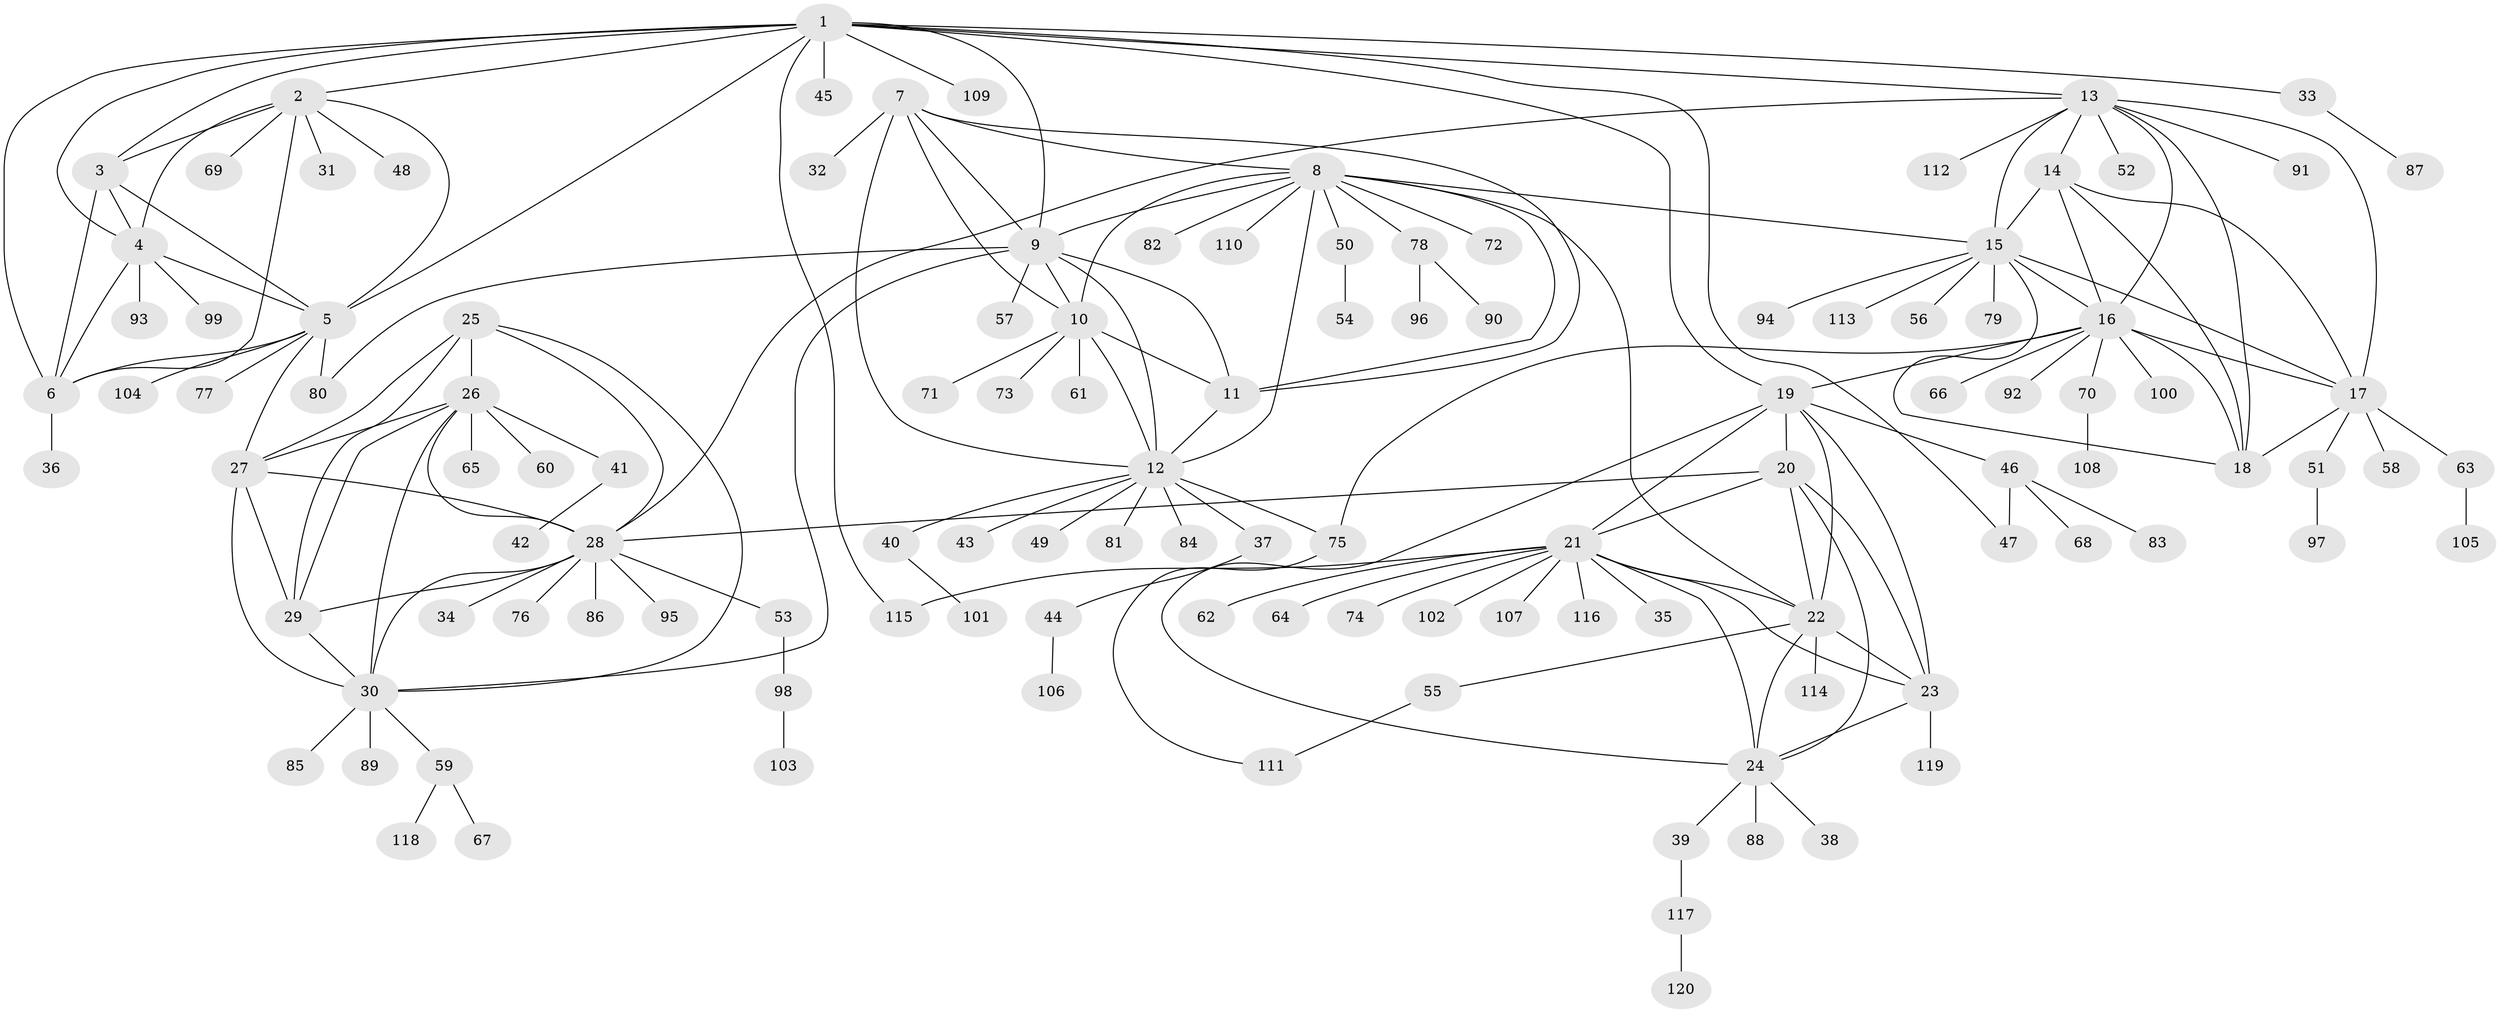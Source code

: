 // coarse degree distribution, {7: 0.05405405405405406, 2: 0.1891891891891892, 4: 0.16216216216216217, 5: 0.13513513513513514, 6: 0.08108108108108109, 8: 0.02702702702702703, 1: 0.32432432432432434, 3: 0.02702702702702703}
// Generated by graph-tools (version 1.1) at 2025/52/03/04/25 22:52:25]
// undirected, 120 vertices, 180 edges
graph export_dot {
  node [color=gray90,style=filled];
  1;
  2;
  3;
  4;
  5;
  6;
  7;
  8;
  9;
  10;
  11;
  12;
  13;
  14;
  15;
  16;
  17;
  18;
  19;
  20;
  21;
  22;
  23;
  24;
  25;
  26;
  27;
  28;
  29;
  30;
  31;
  32;
  33;
  34;
  35;
  36;
  37;
  38;
  39;
  40;
  41;
  42;
  43;
  44;
  45;
  46;
  47;
  48;
  49;
  50;
  51;
  52;
  53;
  54;
  55;
  56;
  57;
  58;
  59;
  60;
  61;
  62;
  63;
  64;
  65;
  66;
  67;
  68;
  69;
  70;
  71;
  72;
  73;
  74;
  75;
  76;
  77;
  78;
  79;
  80;
  81;
  82;
  83;
  84;
  85;
  86;
  87;
  88;
  89;
  90;
  91;
  92;
  93;
  94;
  95;
  96;
  97;
  98;
  99;
  100;
  101;
  102;
  103;
  104;
  105;
  106;
  107;
  108;
  109;
  110;
  111;
  112;
  113;
  114;
  115;
  116;
  117;
  118;
  119;
  120;
  1 -- 2;
  1 -- 3;
  1 -- 4;
  1 -- 5;
  1 -- 6;
  1 -- 9;
  1 -- 13;
  1 -- 19;
  1 -- 33;
  1 -- 45;
  1 -- 47;
  1 -- 109;
  1 -- 115;
  2 -- 3;
  2 -- 4;
  2 -- 5;
  2 -- 6;
  2 -- 31;
  2 -- 48;
  2 -- 69;
  3 -- 4;
  3 -- 5;
  3 -- 6;
  4 -- 5;
  4 -- 6;
  4 -- 93;
  4 -- 99;
  5 -- 6;
  5 -- 27;
  5 -- 77;
  5 -- 80;
  5 -- 104;
  6 -- 36;
  7 -- 8;
  7 -- 9;
  7 -- 10;
  7 -- 11;
  7 -- 12;
  7 -- 32;
  8 -- 9;
  8 -- 10;
  8 -- 11;
  8 -- 12;
  8 -- 15;
  8 -- 22;
  8 -- 50;
  8 -- 72;
  8 -- 78;
  8 -- 82;
  8 -- 110;
  9 -- 10;
  9 -- 11;
  9 -- 12;
  9 -- 30;
  9 -- 57;
  9 -- 80;
  10 -- 11;
  10 -- 12;
  10 -- 61;
  10 -- 71;
  10 -- 73;
  11 -- 12;
  12 -- 37;
  12 -- 40;
  12 -- 43;
  12 -- 49;
  12 -- 75;
  12 -- 81;
  12 -- 84;
  13 -- 14;
  13 -- 15;
  13 -- 16;
  13 -- 17;
  13 -- 18;
  13 -- 28;
  13 -- 52;
  13 -- 91;
  13 -- 112;
  14 -- 15;
  14 -- 16;
  14 -- 17;
  14 -- 18;
  15 -- 16;
  15 -- 17;
  15 -- 18;
  15 -- 56;
  15 -- 79;
  15 -- 94;
  15 -- 113;
  16 -- 17;
  16 -- 18;
  16 -- 19;
  16 -- 66;
  16 -- 70;
  16 -- 75;
  16 -- 92;
  16 -- 100;
  17 -- 18;
  17 -- 51;
  17 -- 58;
  17 -- 63;
  19 -- 20;
  19 -- 21;
  19 -- 22;
  19 -- 23;
  19 -- 24;
  19 -- 46;
  20 -- 21;
  20 -- 22;
  20 -- 23;
  20 -- 24;
  20 -- 28;
  21 -- 22;
  21 -- 23;
  21 -- 24;
  21 -- 35;
  21 -- 62;
  21 -- 64;
  21 -- 74;
  21 -- 102;
  21 -- 107;
  21 -- 115;
  21 -- 116;
  22 -- 23;
  22 -- 24;
  22 -- 55;
  22 -- 114;
  23 -- 24;
  23 -- 119;
  24 -- 38;
  24 -- 39;
  24 -- 88;
  25 -- 26;
  25 -- 27;
  25 -- 28;
  25 -- 29;
  25 -- 30;
  26 -- 27;
  26 -- 28;
  26 -- 29;
  26 -- 30;
  26 -- 41;
  26 -- 60;
  26 -- 65;
  27 -- 28;
  27 -- 29;
  27 -- 30;
  28 -- 29;
  28 -- 30;
  28 -- 34;
  28 -- 53;
  28 -- 76;
  28 -- 86;
  28 -- 95;
  29 -- 30;
  30 -- 59;
  30 -- 85;
  30 -- 89;
  33 -- 87;
  37 -- 44;
  39 -- 117;
  40 -- 101;
  41 -- 42;
  44 -- 106;
  46 -- 47;
  46 -- 68;
  46 -- 83;
  50 -- 54;
  51 -- 97;
  53 -- 98;
  55 -- 111;
  59 -- 67;
  59 -- 118;
  63 -- 105;
  70 -- 108;
  75 -- 111;
  78 -- 90;
  78 -- 96;
  98 -- 103;
  117 -- 120;
}
